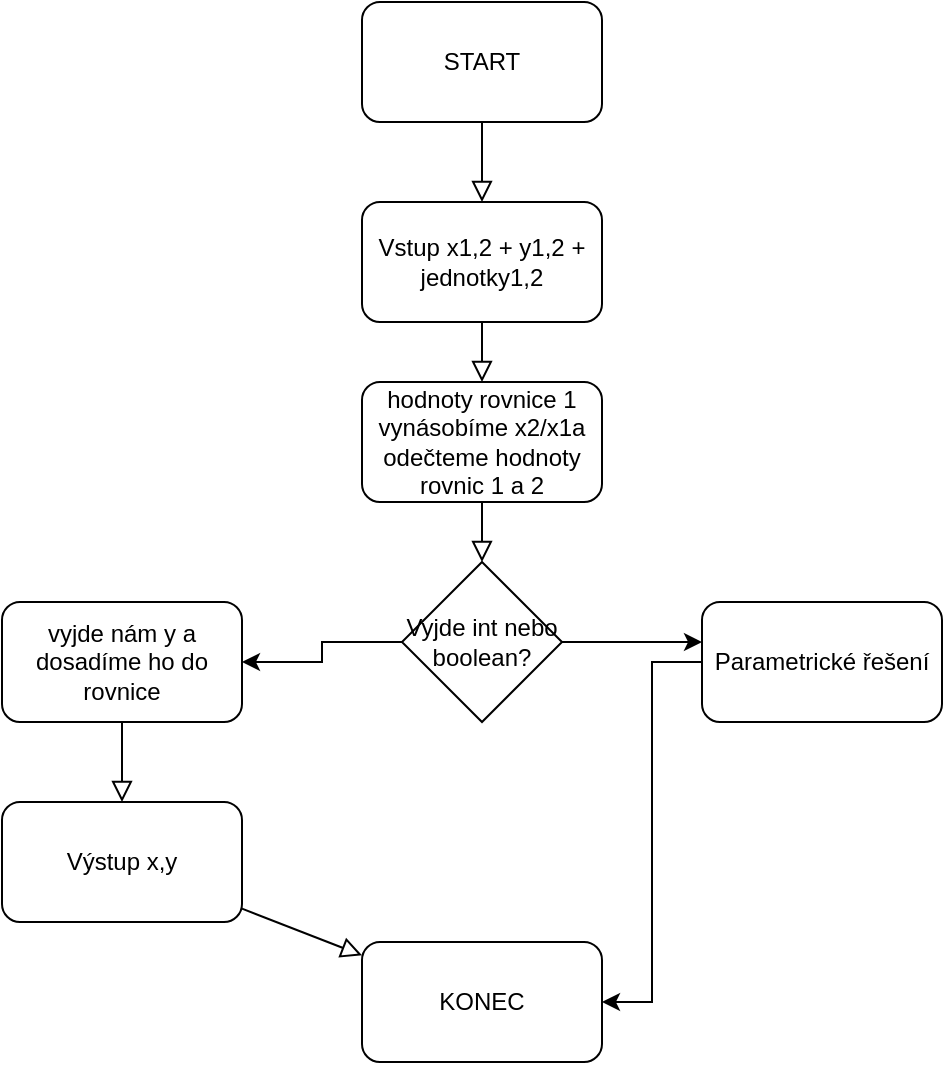 <mxfile version="15.5.9" type="github">
  <diagram id="C5RBs43oDa-KdzZeNtuy" name="Page-1">
    <mxGraphModel dx="1422" dy="762" grid="1" gridSize="10" guides="1" tooltips="1" connect="1" arrows="1" fold="1" page="1" pageScale="1" pageWidth="827" pageHeight="1169" math="0" shadow="0">
      <root>
        <mxCell id="WIyWlLk6GJQsqaUBKTNV-0" />
        <mxCell id="WIyWlLk6GJQsqaUBKTNV-1" parent="WIyWlLk6GJQsqaUBKTNV-0" />
        <mxCell id="MoM5OV0DiWdOvnXZ_WFX-27" style="edgeStyle=none;rounded=0;orthogonalLoop=1;jettySize=auto;html=1;shadow=0;labelBackgroundColor=none;endArrow=block;endFill=0;endSize=8;strokeWidth=1;" parent="WIyWlLk6GJQsqaUBKTNV-1" source="MoM5OV0DiWdOvnXZ_WFX-26" edge="1">
          <mxGeometry relative="1" as="geometry">
            <mxPoint x="380" y="160" as="targetPoint" />
          </mxGeometry>
        </mxCell>
        <mxCell id="MoM5OV0DiWdOvnXZ_WFX-26" value="START" style="rounded=1;whiteSpace=wrap;html=1;" parent="WIyWlLk6GJQsqaUBKTNV-1" vertex="1">
          <mxGeometry x="320" y="60" width="120" height="60" as="geometry" />
        </mxCell>
        <mxCell id="MoM5OV0DiWdOvnXZ_WFX-29" style="edgeStyle=none;rounded=0;orthogonalLoop=1;jettySize=auto;html=1;shadow=0;labelBackgroundColor=none;endArrow=block;endFill=0;endSize=8;strokeWidth=1;" parent="WIyWlLk6GJQsqaUBKTNV-1" source="MoM5OV0DiWdOvnXZ_WFX-28" target="MoM5OV0DiWdOvnXZ_WFX-30" edge="1">
          <mxGeometry relative="1" as="geometry">
            <mxPoint x="380" y="280" as="targetPoint" />
          </mxGeometry>
        </mxCell>
        <mxCell id="MoM5OV0DiWdOvnXZ_WFX-28" value="Vstup x1,2 + y1,2 + jednotky1,2 " style="rounded=1;whiteSpace=wrap;html=1;" parent="WIyWlLk6GJQsqaUBKTNV-1" vertex="1">
          <mxGeometry x="320" y="160" width="120" height="60" as="geometry" />
        </mxCell>
        <mxCell id="MoM5OV0DiWdOvnXZ_WFX-31" style="edgeStyle=none;rounded=0;orthogonalLoop=1;jettySize=auto;html=1;shadow=0;labelBackgroundColor=none;endArrow=block;endFill=0;endSize=8;strokeWidth=1;" parent="WIyWlLk6GJQsqaUBKTNV-1" source="MoM5OV0DiWdOvnXZ_WFX-30" edge="1">
          <mxGeometry relative="1" as="geometry">
            <mxPoint x="380" y="340" as="targetPoint" />
          </mxGeometry>
        </mxCell>
        <mxCell id="MoM5OV0DiWdOvnXZ_WFX-30" value="hodnoty rovnice 1 vynásobíme x2/x1a odečteme hodnoty rovnic 1 a 2" style="rounded=1;whiteSpace=wrap;html=1;" parent="WIyWlLk6GJQsqaUBKTNV-1" vertex="1">
          <mxGeometry x="320" y="250" width="120" height="60" as="geometry" />
        </mxCell>
        <mxCell id="MoM5OV0DiWdOvnXZ_WFX-33" style="edgeStyle=none;rounded=0;orthogonalLoop=1;jettySize=auto;html=1;exitX=0.5;exitY=1;exitDx=0;exitDy=0;shadow=0;labelBackgroundColor=none;endArrow=block;endFill=0;endSize=8;strokeWidth=1;" parent="WIyWlLk6GJQsqaUBKTNV-1" source="MoM5OV0DiWdOvnXZ_WFX-32" target="MoM5OV0DiWdOvnXZ_WFX-34" edge="1">
          <mxGeometry relative="1" as="geometry">
            <mxPoint x="199.69" y="450.0" as="targetPoint" />
          </mxGeometry>
        </mxCell>
        <mxCell id="MoM5OV0DiWdOvnXZ_WFX-32" value="vyjde nám y a dosadíme ho do rovnice" style="rounded=1;whiteSpace=wrap;html=1;" parent="WIyWlLk6GJQsqaUBKTNV-1" vertex="1">
          <mxGeometry x="140" y="360.0" width="120" height="60" as="geometry" />
        </mxCell>
        <mxCell id="MoM5OV0DiWdOvnXZ_WFX-35" style="edgeStyle=none;rounded=0;orthogonalLoop=1;jettySize=auto;html=1;shadow=0;labelBackgroundColor=none;endArrow=block;endFill=0;endSize=8;strokeWidth=1;" parent="WIyWlLk6GJQsqaUBKTNV-1" source="MoM5OV0DiWdOvnXZ_WFX-34" target="MoM5OV0DiWdOvnXZ_WFX-36" edge="1">
          <mxGeometry relative="1" as="geometry">
            <mxPoint x="190.0" y="530" as="targetPoint" />
          </mxGeometry>
        </mxCell>
        <mxCell id="MoM5OV0DiWdOvnXZ_WFX-34" value="Výstup x,y" style="rounded=1;whiteSpace=wrap;html=1;" parent="WIyWlLk6GJQsqaUBKTNV-1" vertex="1">
          <mxGeometry x="140.0" y="460.0" width="120" height="60" as="geometry" />
        </mxCell>
        <mxCell id="MoM5OV0DiWdOvnXZ_WFX-36" value="KONEC" style="rounded=1;whiteSpace=wrap;html=1;" parent="WIyWlLk6GJQsqaUBKTNV-1" vertex="1">
          <mxGeometry x="320.0" y="530" width="120" height="60" as="geometry" />
        </mxCell>
        <mxCell id="4f8EUQE2eR9YGR-E1Ku8-1" style="edgeStyle=orthogonalEdgeStyle;rounded=0;orthogonalLoop=1;jettySize=auto;html=1;entryX=1;entryY=0.5;entryDx=0;entryDy=0;" edge="1" parent="WIyWlLk6GJQsqaUBKTNV-1" source="4f8EUQE2eR9YGR-E1Ku8-0" target="MoM5OV0DiWdOvnXZ_WFX-32">
          <mxGeometry relative="1" as="geometry" />
        </mxCell>
        <mxCell id="4f8EUQE2eR9YGR-E1Ku8-2" style="edgeStyle=orthogonalEdgeStyle;rounded=0;orthogonalLoop=1;jettySize=auto;html=1;exitX=1;exitY=0.5;exitDx=0;exitDy=0;" edge="1" parent="WIyWlLk6GJQsqaUBKTNV-1" source="4f8EUQE2eR9YGR-E1Ku8-0">
          <mxGeometry relative="1" as="geometry">
            <mxPoint x="490" y="380" as="targetPoint" />
          </mxGeometry>
        </mxCell>
        <mxCell id="4f8EUQE2eR9YGR-E1Ku8-0" value="Vyjde int nebo boolean?" style="rhombus;whiteSpace=wrap;html=1;" vertex="1" parent="WIyWlLk6GJQsqaUBKTNV-1">
          <mxGeometry x="340" y="340" width="80" height="80" as="geometry" />
        </mxCell>
        <mxCell id="4f8EUQE2eR9YGR-E1Ku8-4" style="edgeStyle=orthogonalEdgeStyle;rounded=0;orthogonalLoop=1;jettySize=auto;html=1;entryX=1;entryY=0.5;entryDx=0;entryDy=0;" edge="1" parent="WIyWlLk6GJQsqaUBKTNV-1" source="4f8EUQE2eR9YGR-E1Ku8-3" target="MoM5OV0DiWdOvnXZ_WFX-36">
          <mxGeometry relative="1" as="geometry" />
        </mxCell>
        <mxCell id="4f8EUQE2eR9YGR-E1Ku8-3" value="Parametrické řešení" style="rounded=1;whiteSpace=wrap;html=1;" vertex="1" parent="WIyWlLk6GJQsqaUBKTNV-1">
          <mxGeometry x="490" y="360" width="120" height="60" as="geometry" />
        </mxCell>
      </root>
    </mxGraphModel>
  </diagram>
</mxfile>
